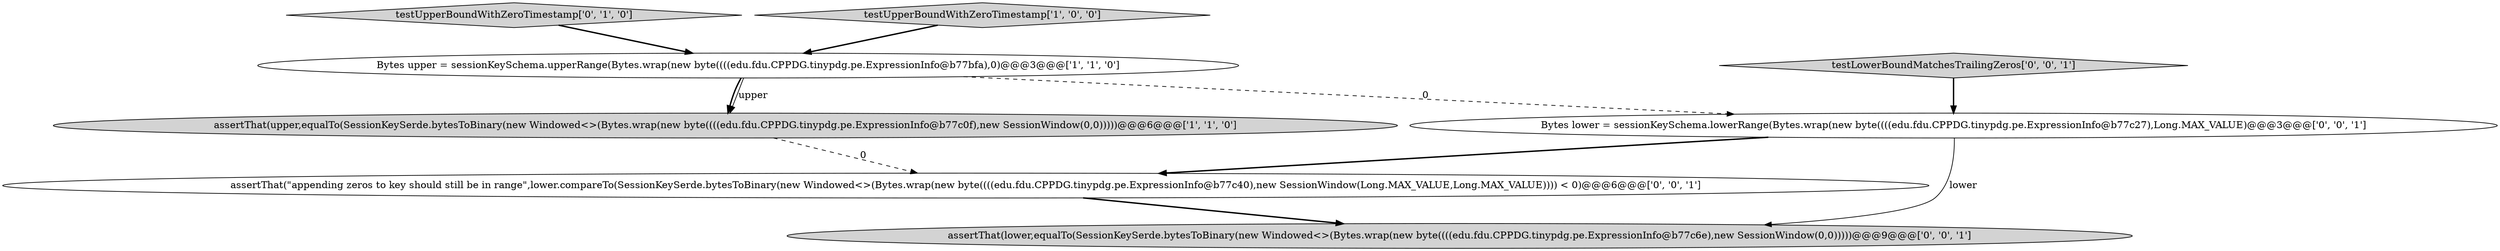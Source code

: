 digraph {
3 [style = filled, label = "testUpperBoundWithZeroTimestamp['0', '1', '0']", fillcolor = lightgray, shape = diamond image = "AAA0AAABBB2BBB"];
2 [style = filled, label = "assertThat(upper,equalTo(SessionKeySerde.bytesToBinary(new Windowed<>(Bytes.wrap(new byte((((edu.fdu.CPPDG.tinypdg.pe.ExpressionInfo@b77c0f),new SessionWindow(0,0)))))@@@6@@@['1', '1', '0']", fillcolor = lightgray, shape = ellipse image = "AAA0AAABBB1BBB"];
0 [style = filled, label = "testUpperBoundWithZeroTimestamp['1', '0', '0']", fillcolor = lightgray, shape = diamond image = "AAA0AAABBB1BBB"];
7 [style = filled, label = "testLowerBoundMatchesTrailingZeros['0', '0', '1']", fillcolor = lightgray, shape = diamond image = "AAA0AAABBB3BBB"];
4 [style = filled, label = "assertThat(\"appending zeros to key should still be in range\",lower.compareTo(SessionKeySerde.bytesToBinary(new Windowed<>(Bytes.wrap(new byte((((edu.fdu.CPPDG.tinypdg.pe.ExpressionInfo@b77c40),new SessionWindow(Long.MAX_VALUE,Long.MAX_VALUE)))) < 0)@@@6@@@['0', '0', '1']", fillcolor = white, shape = ellipse image = "AAA0AAABBB3BBB"];
6 [style = filled, label = "assertThat(lower,equalTo(SessionKeySerde.bytesToBinary(new Windowed<>(Bytes.wrap(new byte((((edu.fdu.CPPDG.tinypdg.pe.ExpressionInfo@b77c6e),new SessionWindow(0,0)))))@@@9@@@['0', '0', '1']", fillcolor = lightgray, shape = ellipse image = "AAA0AAABBB3BBB"];
5 [style = filled, label = "Bytes lower = sessionKeySchema.lowerRange(Bytes.wrap(new byte((((edu.fdu.CPPDG.tinypdg.pe.ExpressionInfo@b77c27),Long.MAX_VALUE)@@@3@@@['0', '0', '1']", fillcolor = white, shape = ellipse image = "AAA0AAABBB3BBB"];
1 [style = filled, label = "Bytes upper = sessionKeySchema.upperRange(Bytes.wrap(new byte((((edu.fdu.CPPDG.tinypdg.pe.ExpressionInfo@b77bfa),0)@@@3@@@['1', '1', '0']", fillcolor = white, shape = ellipse image = "AAA0AAABBB1BBB"];
5->6 [style = solid, label="lower"];
1->2 [style = bold, label=""];
7->5 [style = bold, label=""];
1->2 [style = solid, label="upper"];
1->5 [style = dashed, label="0"];
3->1 [style = bold, label=""];
4->6 [style = bold, label=""];
0->1 [style = bold, label=""];
5->4 [style = bold, label=""];
2->4 [style = dashed, label="0"];
}
